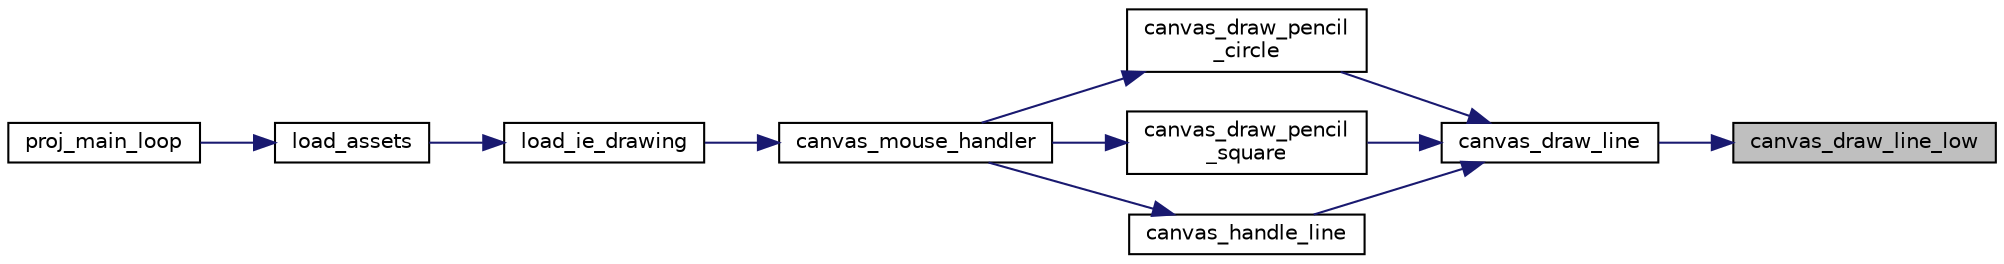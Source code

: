 digraph "canvas_draw_line_low"
{
 // LATEX_PDF_SIZE
  edge [fontname="Helvetica",fontsize="10",labelfontname="Helvetica",labelfontsize="10"];
  node [fontname="Helvetica",fontsize="10",shape=record];
  rankdir="RL";
  Node1 [label="canvas_draw_line_low",height=0.2,width=0.4,color="black", fillcolor="grey75", style="filled", fontcolor="black",tooltip=" "];
  Node1 -> Node2 [dir="back",color="midnightblue",fontsize="10",style="solid"];
  Node2 [label="canvas_draw_line",height=0.2,width=0.4,color="black", fillcolor="white", style="filled",URL="$canvas_8c.html#a81e915729ce5cc907dd3d08d790b3cb9",tooltip=" "];
  Node2 -> Node3 [dir="back",color="midnightblue",fontsize="10",style="solid"];
  Node3 [label="canvas_draw_pencil\l_circle",height=0.2,width=0.4,color="black", fillcolor="white", style="filled",URL="$group__canvas.html#gaa4b92ad51f39f4432397dcd16c3a3625",tooltip="Draws a circle on screen at the given cursor position."];
  Node3 -> Node4 [dir="back",color="midnightblue",fontsize="10",style="solid"];
  Node4 [label="canvas_mouse_handler",height=0.2,width=0.4,color="black", fillcolor="white", style="filled",URL="$group__canvas.html#ga33567ef82c11af5b0b894616851cc03b",tooltip="Handles mouse events that happen within the canvas section of the screen."];
  Node4 -> Node5 [dir="back",color="midnightblue",fontsize="10",style="solid"];
  Node5 [label="load_ie_drawing",height=0.2,width=0.4,color="black", fillcolor="white", style="filled",URL="$group__element.html#ga75aa8cfcbee4af0933a79d05e6707679",tooltip="Loads and creates every interactive element present on screen."];
  Node5 -> Node6 [dir="back",color="midnightblue",fontsize="10",style="solid"];
  Node6 [label="load_assets",height=0.2,width=0.4,color="black", fillcolor="white", style="filled",URL="$proj_8c.html#a621db57ab86ebe569aa26e70d11c9688",tooltip="Loads the necessary assets."];
  Node6 -> Node7 [dir="back",color="midnightblue",fontsize="10",style="solid"];
  Node7 [label="proj_main_loop",height=0.2,width=0.4,color="black", fillcolor="white", style="filled",URL="$proj_8c.html#a2a16f651eccbd248e1ad3b3b924b143b",tooltip=" "];
  Node2 -> Node8 [dir="back",color="midnightblue",fontsize="10",style="solid"];
  Node8 [label="canvas_draw_pencil\l_square",height=0.2,width=0.4,color="black", fillcolor="white", style="filled",URL="$group__canvas.html#ga6b1d3293521f7ea36a4e7bf970304057",tooltip="Draws a square on screen at the given cursor position."];
  Node8 -> Node4 [dir="back",color="midnightblue",fontsize="10",style="solid"];
  Node2 -> Node9 [dir="back",color="midnightblue",fontsize="10",style="solid"];
  Node9 [label="canvas_handle_line",height=0.2,width=0.4,color="black", fillcolor="white", style="filled",URL="$group__canvas.html#ga7a40fac29d1d2399c46be35360319841",tooltip="Handles the drawing of straight lines made by clicking on an initial and final positions."];
  Node9 -> Node4 [dir="back",color="midnightblue",fontsize="10",style="solid"];
}
